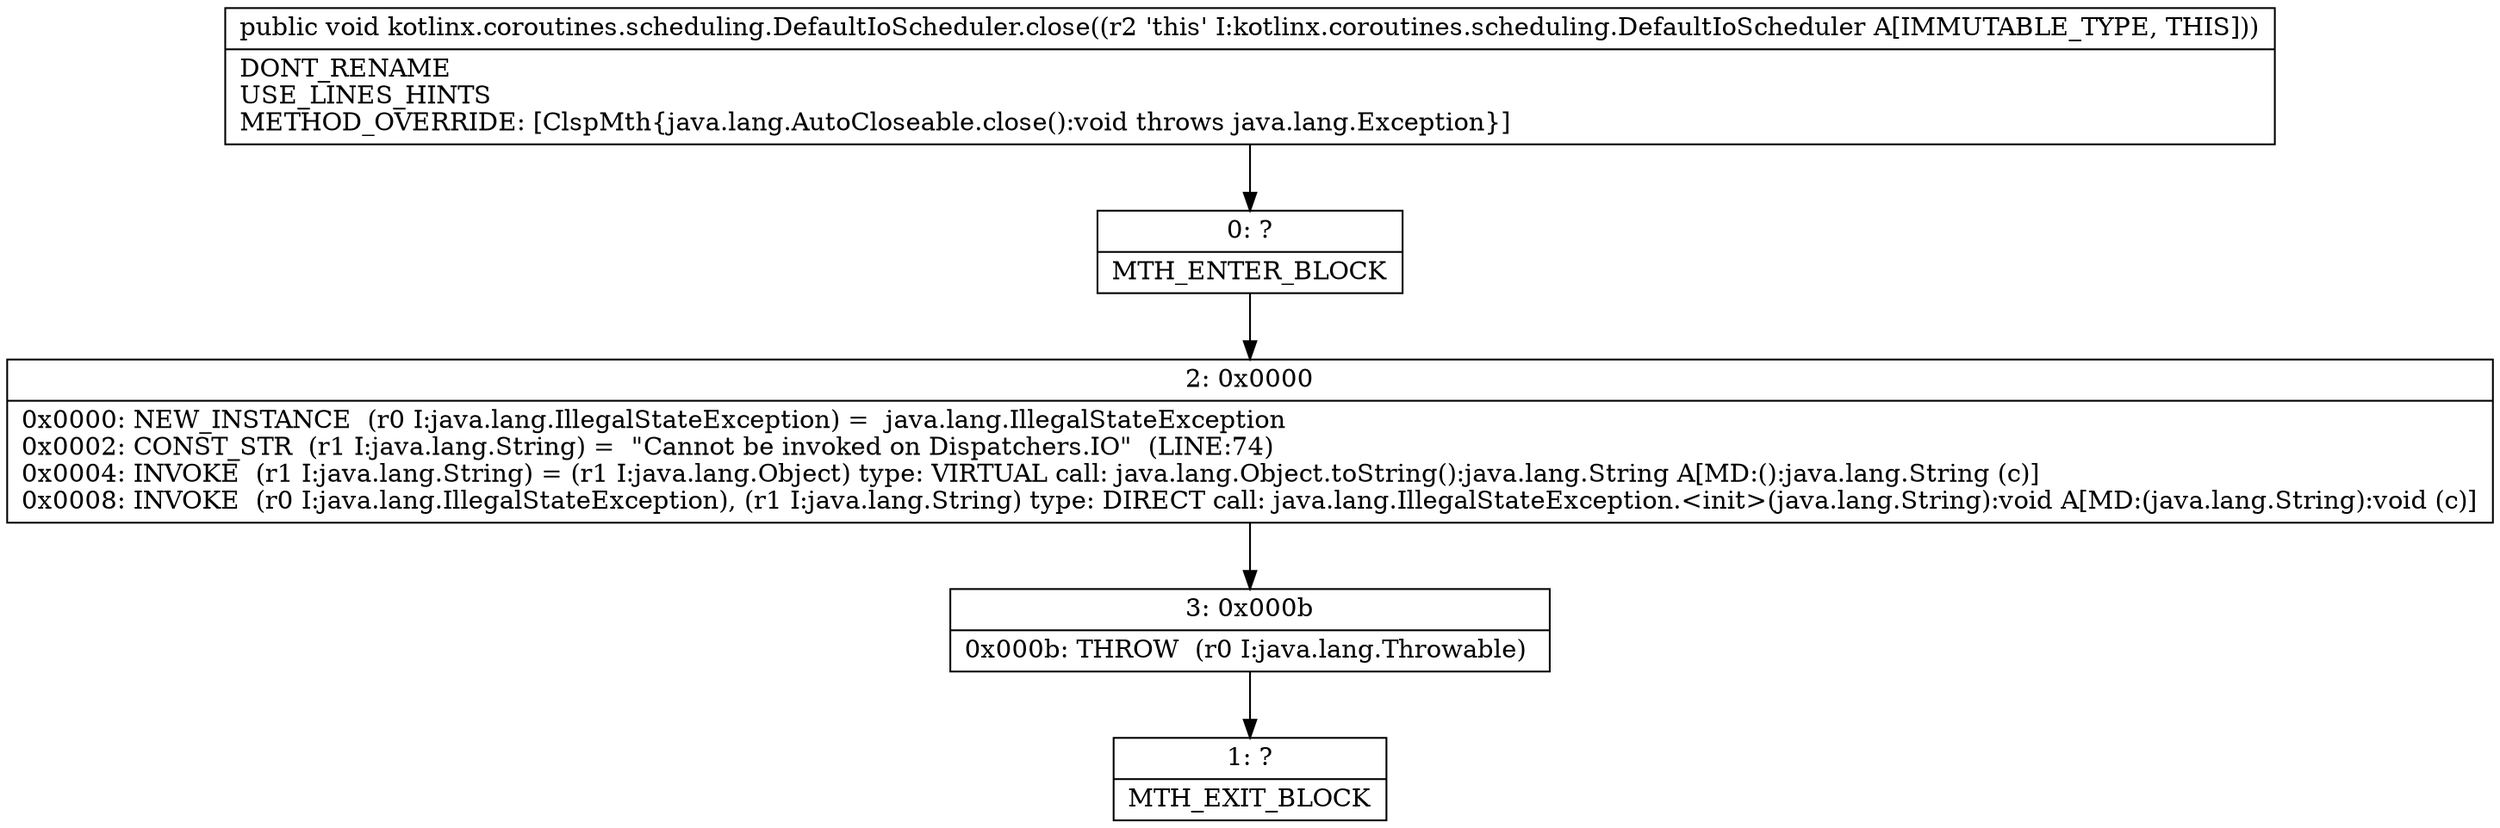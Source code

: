digraph "CFG forkotlinx.coroutines.scheduling.DefaultIoScheduler.close()V" {
Node_0 [shape=record,label="{0\:\ ?|MTH_ENTER_BLOCK\l}"];
Node_2 [shape=record,label="{2\:\ 0x0000|0x0000: NEW_INSTANCE  (r0 I:java.lang.IllegalStateException) =  java.lang.IllegalStateException \l0x0002: CONST_STR  (r1 I:java.lang.String) =  \"Cannot be invoked on Dispatchers.IO\"  (LINE:74)\l0x0004: INVOKE  (r1 I:java.lang.String) = (r1 I:java.lang.Object) type: VIRTUAL call: java.lang.Object.toString():java.lang.String A[MD:():java.lang.String (c)]\l0x0008: INVOKE  (r0 I:java.lang.IllegalStateException), (r1 I:java.lang.String) type: DIRECT call: java.lang.IllegalStateException.\<init\>(java.lang.String):void A[MD:(java.lang.String):void (c)]\l}"];
Node_3 [shape=record,label="{3\:\ 0x000b|0x000b: THROW  (r0 I:java.lang.Throwable) \l}"];
Node_1 [shape=record,label="{1\:\ ?|MTH_EXIT_BLOCK\l}"];
MethodNode[shape=record,label="{public void kotlinx.coroutines.scheduling.DefaultIoScheduler.close((r2 'this' I:kotlinx.coroutines.scheduling.DefaultIoScheduler A[IMMUTABLE_TYPE, THIS]))  | DONT_RENAME\lUSE_LINES_HINTS\lMETHOD_OVERRIDE: [ClspMth\{java.lang.AutoCloseable.close():void throws java.lang.Exception\}]\l}"];
MethodNode -> Node_0;Node_0 -> Node_2;
Node_2 -> Node_3;
Node_3 -> Node_1;
}

